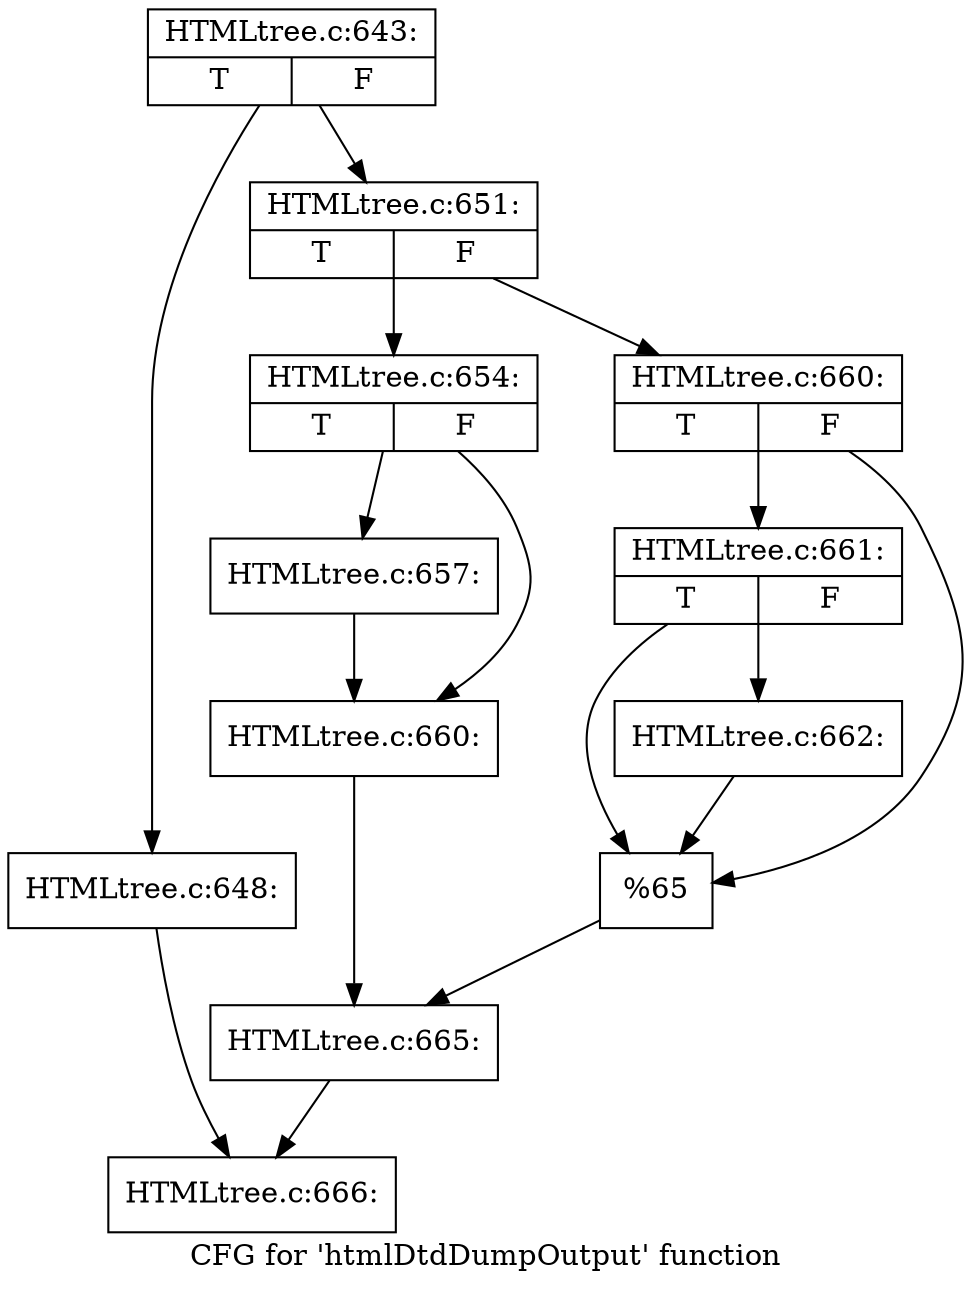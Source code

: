 digraph "CFG for 'htmlDtdDumpOutput' function" {
	label="CFG for 'htmlDtdDumpOutput' function";

	Node0x560912fb6750 [shape=record,label="{HTMLtree.c:643:|{<s0>T|<s1>F}}"];
	Node0x560912fb6750 -> Node0x560912fb9cc0;
	Node0x560912fb6750 -> Node0x560912fb9d10;
	Node0x560912fb9cc0 [shape=record,label="{HTMLtree.c:648:}"];
	Node0x560912fb9cc0 -> Node0x560912fb67a0;
	Node0x560912fb9d10 [shape=record,label="{HTMLtree.c:651:|{<s0>T|<s1>F}}"];
	Node0x560912fb9d10 -> Node0x560912f56a10;
	Node0x560912fb9d10 -> Node0x560912f56ab0;
	Node0x560912f56a10 [shape=record,label="{HTMLtree.c:654:|{<s0>T|<s1>F}}"];
	Node0x560912f56a10 -> Node0x560912f574b0;
	Node0x560912f56a10 -> Node0x560912f57500;
	Node0x560912f574b0 [shape=record,label="{HTMLtree.c:657:}"];
	Node0x560912f574b0 -> Node0x560912f57500;
	Node0x560912f57500 [shape=record,label="{HTMLtree.c:660:}"];
	Node0x560912f57500 -> Node0x560912f56a60;
	Node0x560912f56ab0 [shape=record,label="{HTMLtree.c:660:|{<s0>T|<s1>F}}"];
	Node0x560912f56ab0 -> Node0x560912f581c0;
	Node0x560912f56ab0 -> Node0x560912f58170;
	Node0x560912f581c0 [shape=record,label="{HTMLtree.c:661:|{<s0>T|<s1>F}}"];
	Node0x560912f581c0 -> Node0x560912f58120;
	Node0x560912f581c0 -> Node0x560912f58170;
	Node0x560912f58120 [shape=record,label="{HTMLtree.c:662:}"];
	Node0x560912f58120 -> Node0x560912f58170;
	Node0x560912f58170 [shape=record,label="{%65}"];
	Node0x560912f58170 -> Node0x560912f56a60;
	Node0x560912f56a60 [shape=record,label="{HTMLtree.c:665:}"];
	Node0x560912f56a60 -> Node0x560912fb67a0;
	Node0x560912fb67a0 [shape=record,label="{HTMLtree.c:666:}"];
}
